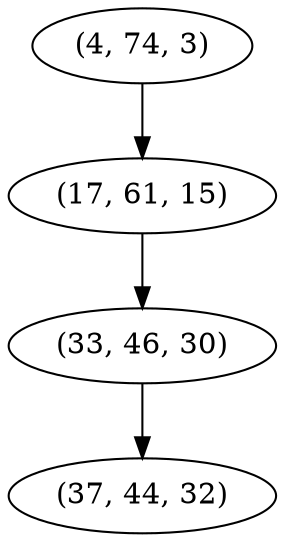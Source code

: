 digraph tree {
    "(4, 74, 3)";
    "(17, 61, 15)";
    "(33, 46, 30)";
    "(37, 44, 32)";
    "(4, 74, 3)" -> "(17, 61, 15)";
    "(17, 61, 15)" -> "(33, 46, 30)";
    "(33, 46, 30)" -> "(37, 44, 32)";
}
